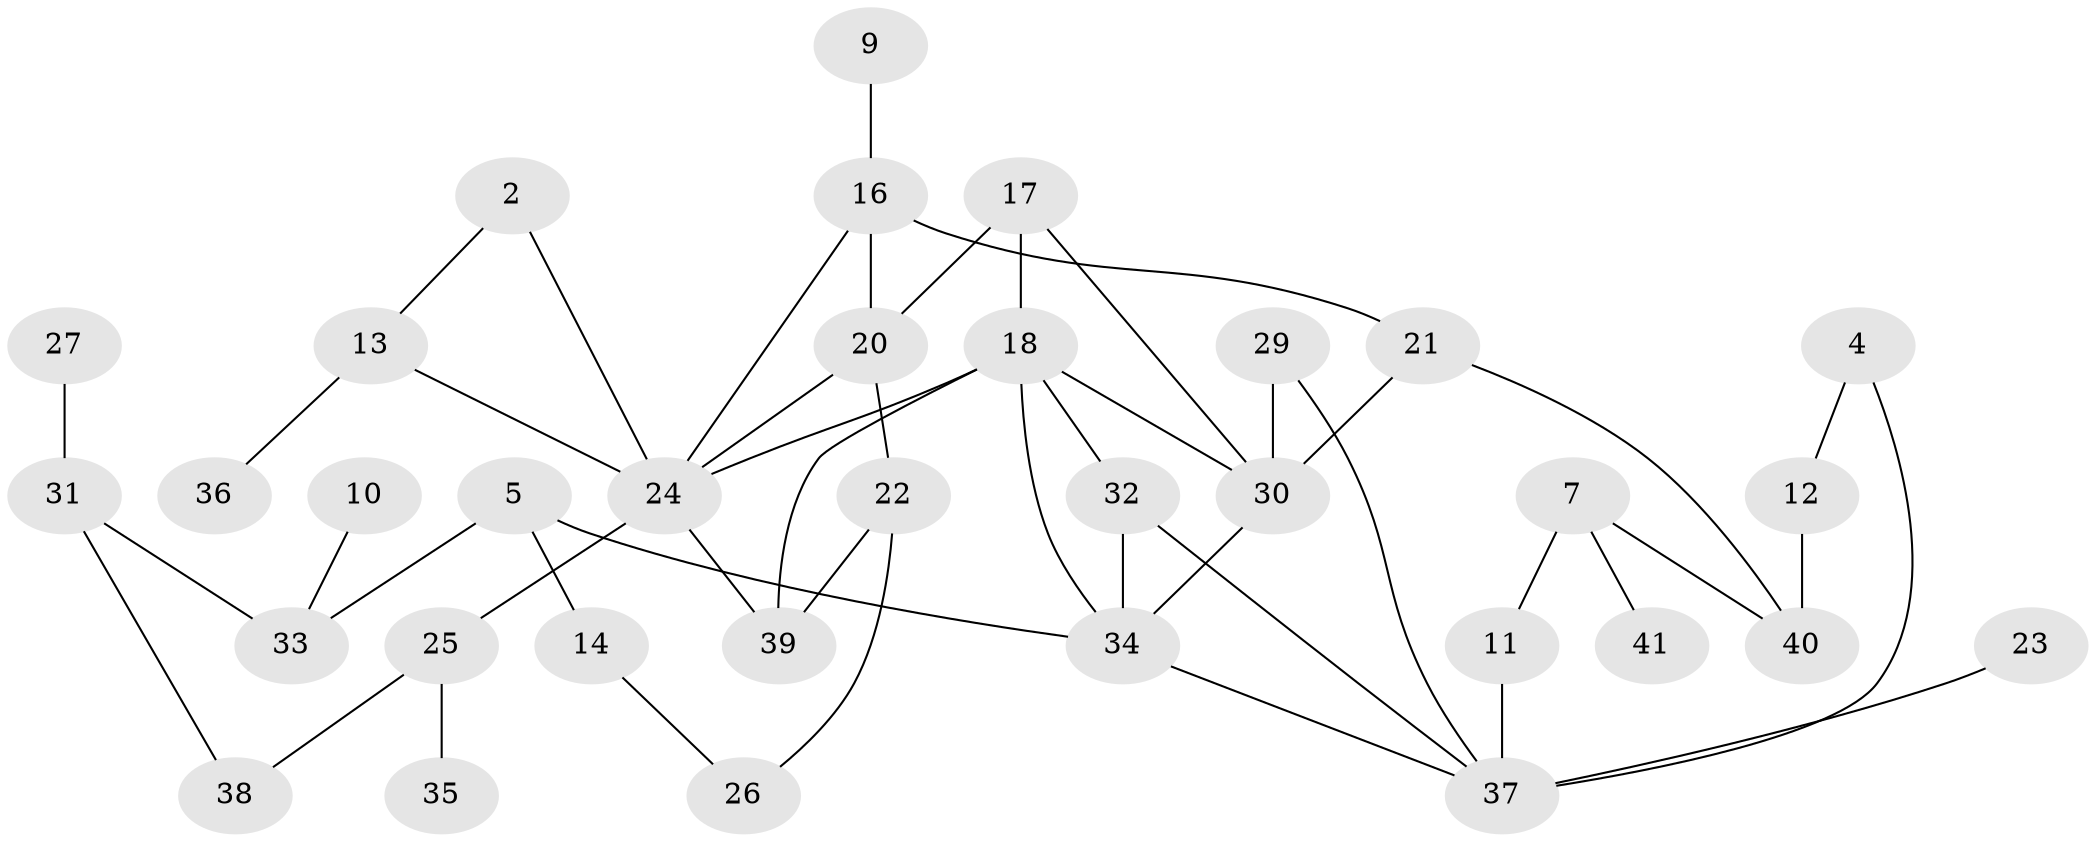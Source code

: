// original degree distribution, {1: 0.2222222222222222, 2: 0.2839506172839506, 0: 0.08641975308641975, 3: 0.2222222222222222, 4: 0.09876543209876543, 6: 0.012345679012345678, 5: 0.06172839506172839, 7: 0.012345679012345678}
// Generated by graph-tools (version 1.1) at 2025/00/03/09/25 03:00:44]
// undirected, 34 vertices, 48 edges
graph export_dot {
graph [start="1"]
  node [color=gray90,style=filled];
  2;
  4;
  5;
  7;
  9;
  10;
  11;
  12;
  13;
  14;
  16;
  17;
  18;
  20;
  21;
  22;
  23;
  24;
  25;
  26;
  27;
  29;
  30;
  31;
  32;
  33;
  34;
  35;
  36;
  37;
  38;
  39;
  40;
  41;
  2 -- 13 [weight=1.0];
  2 -- 24 [weight=1.0];
  4 -- 12 [weight=1.0];
  4 -- 37 [weight=1.0];
  5 -- 14 [weight=2.0];
  5 -- 33 [weight=1.0];
  5 -- 34 [weight=1.0];
  7 -- 11 [weight=1.0];
  7 -- 40 [weight=1.0];
  7 -- 41 [weight=1.0];
  9 -- 16 [weight=1.0];
  10 -- 33 [weight=1.0];
  11 -- 37 [weight=2.0];
  12 -- 40 [weight=1.0];
  13 -- 24 [weight=1.0];
  13 -- 36 [weight=2.0];
  14 -- 26 [weight=1.0];
  16 -- 20 [weight=1.0];
  16 -- 21 [weight=1.0];
  16 -- 24 [weight=1.0];
  17 -- 18 [weight=1.0];
  17 -- 20 [weight=2.0];
  17 -- 30 [weight=2.0];
  18 -- 24 [weight=2.0];
  18 -- 30 [weight=1.0];
  18 -- 32 [weight=1.0];
  18 -- 34 [weight=1.0];
  18 -- 39 [weight=1.0];
  20 -- 22 [weight=1.0];
  20 -- 24 [weight=1.0];
  21 -- 30 [weight=1.0];
  21 -- 40 [weight=1.0];
  22 -- 26 [weight=1.0];
  22 -- 39 [weight=1.0];
  23 -- 37 [weight=1.0];
  24 -- 25 [weight=1.0];
  24 -- 39 [weight=1.0];
  25 -- 35 [weight=1.0];
  25 -- 38 [weight=1.0];
  27 -- 31 [weight=1.0];
  29 -- 30 [weight=1.0];
  29 -- 37 [weight=1.0];
  30 -- 34 [weight=1.0];
  31 -- 33 [weight=1.0];
  31 -- 38 [weight=1.0];
  32 -- 34 [weight=1.0];
  32 -- 37 [weight=1.0];
  34 -- 37 [weight=1.0];
}
